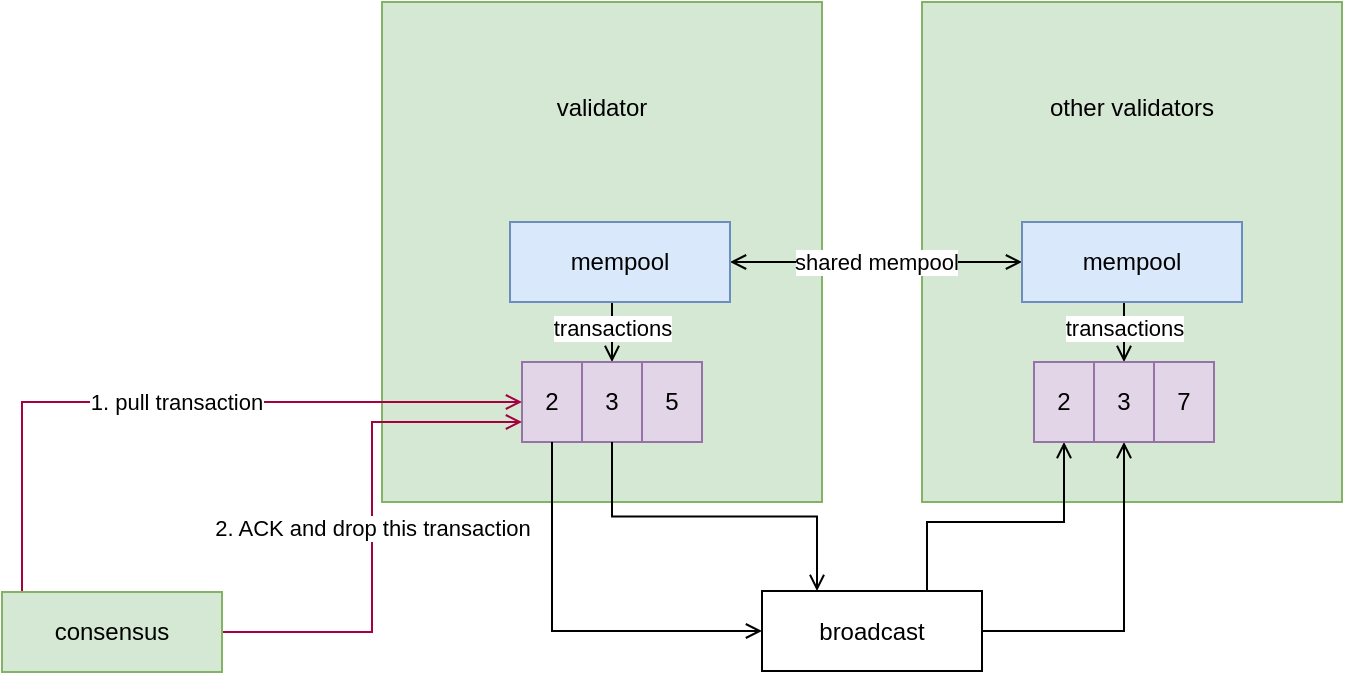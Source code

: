<mxfile version="12.9.14" type="github">
  <diagram id="CItIgH05m8sW6yACGDwv" name="第 1 页">
    <mxGraphModel dx="744" dy="591" grid="1" gridSize="10" guides="1" tooltips="1" connect="1" arrows="1" fold="1" page="1" pageScale="1" pageWidth="827" pageHeight="1169" math="0" shadow="0">
      <root>
        <mxCell id="0" />
        <mxCell id="1" parent="0" />
        <mxCell id="4ave3apjSluiFSK-PLGM-2" value="validator&lt;br&gt;&lt;br&gt;&lt;br&gt;&lt;br&gt;&lt;br&gt;&lt;br&gt;&lt;br&gt;&lt;br&gt;&lt;br&gt;&lt;br&gt;&lt;br&gt;" style="rounded=0;whiteSpace=wrap;html=1;fillColor=#d5e8d4;strokeColor=#82b366;" vertex="1" parent="1">
          <mxGeometry x="240" y="250" width="220" height="250" as="geometry" />
        </mxCell>
        <mxCell id="4ave3apjSluiFSK-PLGM-3" value="other validators&lt;br&gt;&lt;br&gt;&lt;br&gt;&lt;br&gt;&lt;br&gt;&lt;br&gt;&lt;br&gt;&lt;br&gt;&lt;br&gt;&lt;br&gt;&lt;br&gt;" style="rounded=0;whiteSpace=wrap;html=1;fillColor=#d5e8d4;strokeColor=#82b366;" vertex="1" parent="1">
          <mxGeometry x="510" y="250" width="210" height="250" as="geometry" />
        </mxCell>
        <mxCell id="4ave3apjSluiFSK-PLGM-8" value="transactions" style="edgeStyle=orthogonalEdgeStyle;rounded=0;orthogonalLoop=1;jettySize=auto;html=1;exitX=0.5;exitY=1;exitDx=0;exitDy=0;entryX=0.5;entryY=0;entryDx=0;entryDy=0;endArrow=open;endFill=0;" edge="1" parent="1" source="4ave3apjSluiFSK-PLGM-1" target="4ave3apjSluiFSK-PLGM-5">
          <mxGeometry relative="1" as="geometry" />
        </mxCell>
        <mxCell id="4ave3apjSluiFSK-PLGM-23" value="shared mempool" style="edgeStyle=orthogonalEdgeStyle;rounded=0;orthogonalLoop=1;jettySize=auto;html=1;exitX=1;exitY=0.5;exitDx=0;exitDy=0;entryX=0;entryY=0.5;entryDx=0;entryDy=0;endArrow=open;endFill=0;startArrow=open;startFill=0;" edge="1" parent="1" source="4ave3apjSluiFSK-PLGM-1" target="4ave3apjSluiFSK-PLGM-16">
          <mxGeometry relative="1" as="geometry" />
        </mxCell>
        <mxCell id="4ave3apjSluiFSK-PLGM-1" value="mempool" style="rounded=0;whiteSpace=wrap;html=1;fillColor=#dae8fc;strokeColor=#6c8ebf;" vertex="1" parent="1">
          <mxGeometry x="304" y="360" width="110" height="40" as="geometry" />
        </mxCell>
        <mxCell id="4ave3apjSluiFSK-PLGM-7" value="" style="group" vertex="1" connectable="0" parent="1">
          <mxGeometry x="310" y="430" width="90" height="40" as="geometry" />
        </mxCell>
        <mxCell id="4ave3apjSluiFSK-PLGM-4" value="2" style="rounded=0;whiteSpace=wrap;html=1;fillColor=#e1d5e7;strokeColor=#9673a6;" vertex="1" parent="4ave3apjSluiFSK-PLGM-7">
          <mxGeometry width="30" height="40" as="geometry" />
        </mxCell>
        <mxCell id="4ave3apjSluiFSK-PLGM-5" value="3" style="rounded=0;whiteSpace=wrap;html=1;fillColor=#e1d5e7;strokeColor=#9673a6;" vertex="1" parent="4ave3apjSluiFSK-PLGM-7">
          <mxGeometry x="30" width="30" height="40" as="geometry" />
        </mxCell>
        <mxCell id="4ave3apjSluiFSK-PLGM-6" value="5" style="rounded=0;whiteSpace=wrap;html=1;fillColor=#e1d5e7;strokeColor=#9673a6;" vertex="1" parent="4ave3apjSluiFSK-PLGM-7">
          <mxGeometry x="60" width="30" height="40" as="geometry" />
        </mxCell>
        <mxCell id="4ave3apjSluiFSK-PLGM-11" style="edgeStyle=orthogonalEdgeStyle;rounded=0;orthogonalLoop=1;jettySize=auto;html=1;exitX=0.5;exitY=1;exitDx=0;exitDy=0;endArrow=open;endFill=0;entryX=0;entryY=0.5;entryDx=0;entryDy=0;" edge="1" parent="1" source="4ave3apjSluiFSK-PLGM-4" target="4ave3apjSluiFSK-PLGM-13">
          <mxGeometry relative="1" as="geometry">
            <mxPoint x="325" y="530" as="targetPoint" />
          </mxGeometry>
        </mxCell>
        <mxCell id="4ave3apjSluiFSK-PLGM-12" style="edgeStyle=orthogonalEdgeStyle;rounded=0;orthogonalLoop=1;jettySize=auto;html=1;exitX=0.5;exitY=1;exitDx=0;exitDy=0;endArrow=open;endFill=0;entryX=0.25;entryY=0;entryDx=0;entryDy=0;" edge="1" parent="1" source="4ave3apjSluiFSK-PLGM-5" target="4ave3apjSluiFSK-PLGM-13">
          <mxGeometry relative="1" as="geometry">
            <mxPoint x="355" y="530" as="targetPoint" />
          </mxGeometry>
        </mxCell>
        <mxCell id="4ave3apjSluiFSK-PLGM-21" style="edgeStyle=orthogonalEdgeStyle;rounded=0;orthogonalLoop=1;jettySize=auto;html=1;exitX=0.75;exitY=0;exitDx=0;exitDy=0;entryX=0.5;entryY=1;entryDx=0;entryDy=0;endArrow=open;endFill=0;" edge="1" parent="1" source="4ave3apjSluiFSK-PLGM-13" target="4ave3apjSluiFSK-PLGM-18">
          <mxGeometry relative="1" as="geometry">
            <Array as="points">
              <mxPoint x="513" y="510" />
              <mxPoint x="581" y="510" />
            </Array>
          </mxGeometry>
        </mxCell>
        <mxCell id="4ave3apjSluiFSK-PLGM-22" style="edgeStyle=orthogonalEdgeStyle;rounded=0;orthogonalLoop=1;jettySize=auto;html=1;exitX=1;exitY=0.5;exitDx=0;exitDy=0;entryX=0.5;entryY=1;entryDx=0;entryDy=0;endArrow=open;endFill=0;" edge="1" parent="1" source="4ave3apjSluiFSK-PLGM-13" target="4ave3apjSluiFSK-PLGM-19">
          <mxGeometry relative="1" as="geometry" />
        </mxCell>
        <mxCell id="4ave3apjSluiFSK-PLGM-13" value="broadcast" style="rounded=0;whiteSpace=wrap;html=1;" vertex="1" parent="1">
          <mxGeometry x="430" y="544.5" width="110" height="40" as="geometry" />
        </mxCell>
        <mxCell id="4ave3apjSluiFSK-PLGM-24" value="1. pull transaction" style="edgeStyle=orthogonalEdgeStyle;rounded=0;orthogonalLoop=1;jettySize=auto;html=1;exitX=0.091;exitY=0;exitDx=0;exitDy=0;startArrow=none;startFill=0;endArrow=open;endFill=0;exitPerimeter=0;fillColor=#d80073;strokeColor=#A50040;entryX=0;entryY=0.5;entryDx=0;entryDy=0;" edge="1" parent="1" source="4ave3apjSluiFSK-PLGM-14" target="4ave3apjSluiFSK-PLGM-4">
          <mxGeometry relative="1" as="geometry">
            <mxPoint x="250" y="501" as="targetPoint" />
          </mxGeometry>
        </mxCell>
        <mxCell id="4ave3apjSluiFSK-PLGM-26" value="2. ACK and drop this transaction" style="edgeStyle=orthogonalEdgeStyle;rounded=0;orthogonalLoop=1;jettySize=auto;html=1;exitX=1;exitY=0.5;exitDx=0;exitDy=0;entryX=0;entryY=0.75;entryDx=0;entryDy=0;startArrow=none;startFill=0;endArrow=open;endFill=0;fillColor=#d80073;strokeColor=#A50040;" edge="1" parent="1" source="4ave3apjSluiFSK-PLGM-14" target="4ave3apjSluiFSK-PLGM-4">
          <mxGeometry relative="1" as="geometry" />
        </mxCell>
        <mxCell id="4ave3apjSluiFSK-PLGM-14" value="consensus" style="rounded=0;whiteSpace=wrap;html=1;fillColor=#d5e8d4;strokeColor=#82b366;" vertex="1" parent="1">
          <mxGeometry x="50" y="545" width="110" height="40" as="geometry" />
        </mxCell>
        <mxCell id="4ave3apjSluiFSK-PLGM-15" value="transactions" style="edgeStyle=orthogonalEdgeStyle;rounded=0;orthogonalLoop=1;jettySize=auto;html=1;exitX=0.5;exitY=1;exitDx=0;exitDy=0;entryX=0.5;entryY=0;entryDx=0;entryDy=0;endArrow=open;endFill=0;" edge="1" parent="1" source="4ave3apjSluiFSK-PLGM-16" target="4ave3apjSluiFSK-PLGM-19">
          <mxGeometry relative="1" as="geometry" />
        </mxCell>
        <mxCell id="4ave3apjSluiFSK-PLGM-16" value="mempool" style="rounded=0;whiteSpace=wrap;html=1;fillColor=#dae8fc;strokeColor=#6c8ebf;" vertex="1" parent="1">
          <mxGeometry x="560" y="360" width="110" height="40" as="geometry" />
        </mxCell>
        <mxCell id="4ave3apjSluiFSK-PLGM-17" value="" style="group" vertex="1" connectable="0" parent="1">
          <mxGeometry x="566" y="430" width="90" height="40" as="geometry" />
        </mxCell>
        <mxCell id="4ave3apjSluiFSK-PLGM-18" value="2" style="rounded=0;whiteSpace=wrap;html=1;fillColor=#e1d5e7;strokeColor=#9673a6;" vertex="1" parent="4ave3apjSluiFSK-PLGM-17">
          <mxGeometry width="30" height="40" as="geometry" />
        </mxCell>
        <mxCell id="4ave3apjSluiFSK-PLGM-19" value="3" style="rounded=0;whiteSpace=wrap;html=1;fillColor=#e1d5e7;strokeColor=#9673a6;" vertex="1" parent="4ave3apjSluiFSK-PLGM-17">
          <mxGeometry x="30" width="30" height="40" as="geometry" />
        </mxCell>
        <mxCell id="4ave3apjSluiFSK-PLGM-20" value="7" style="rounded=0;whiteSpace=wrap;html=1;fillColor=#e1d5e7;strokeColor=#9673a6;" vertex="1" parent="4ave3apjSluiFSK-PLGM-17">
          <mxGeometry x="60" width="30" height="40" as="geometry" />
        </mxCell>
      </root>
    </mxGraphModel>
  </diagram>
</mxfile>
